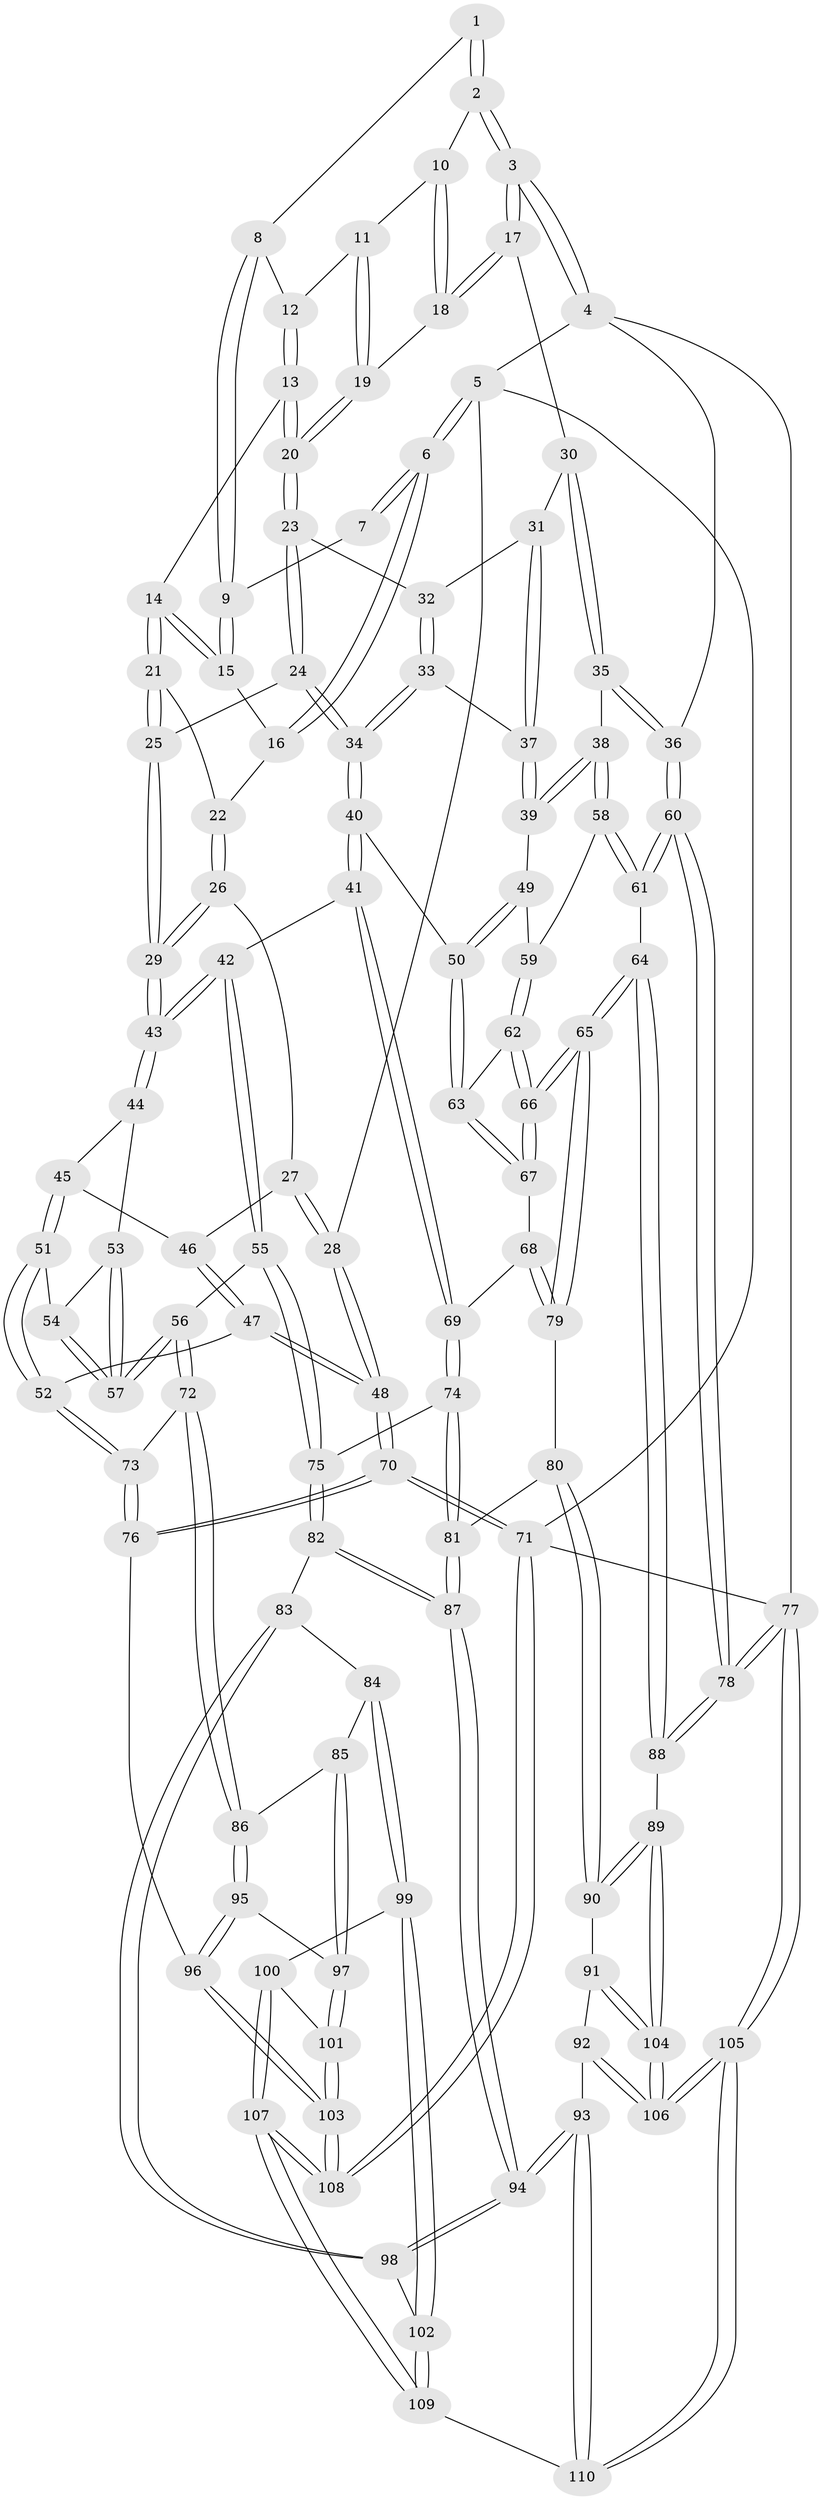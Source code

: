 // coarse degree distribution, {5: 0.21212121212121213, 11: 0.030303030303030304, 2: 0.12121212121212122, 3: 0.12121212121212122, 6: 0.12121212121212122, 4: 0.3939393939393939}
// Generated by graph-tools (version 1.1) at 2025/21/03/04/25 18:21:15]
// undirected, 110 vertices, 272 edges
graph export_dot {
graph [start="1"]
  node [color=gray90,style=filled];
  1 [pos="+0.6453767695038054+0"];
  2 [pos="+1+0"];
  3 [pos="+1+0"];
  4 [pos="+1+0"];
  5 [pos="+0+0"];
  6 [pos="+0+0"];
  7 [pos="+0.3962884570657076+0"];
  8 [pos="+0.6092742721429169+0"];
  9 [pos="+0.45192702053625816+0.0930949905707072"];
  10 [pos="+0.8225000204592139+0.02570302414241799"];
  11 [pos="+0.7230810984840724+0.1412549412387903"];
  12 [pos="+0.6318229522630455+0.07061774659728279"];
  13 [pos="+0.5385909580457969+0.19098814388200627"];
  14 [pos="+0.4851016838717993+0.17098834694792273"];
  15 [pos="+0.4464355108764143+0.10683267701137523"];
  16 [pos="+0.28737092306831724+0.1145089597055065"];
  17 [pos="+0.8595337976790602+0.2751370916151294"];
  18 [pos="+0.8335073119359151+0.2576954942920304"];
  19 [pos="+0.7277519639906869+0.1981024599966377"];
  20 [pos="+0.6069329819713695+0.2734754433639027"];
  21 [pos="+0.4159770402415211+0.2589104239736943"];
  22 [pos="+0.29707766975025524+0.22060655706003302"];
  23 [pos="+0.6040665618296581+0.2933532972709195"];
  24 [pos="+0.5924140029966491+0.32430945231226316"];
  25 [pos="+0.42633787526617195+0.3217230383577293"];
  26 [pos="+0.24527079735339502+0.31440132789991815"];
  27 [pos="+0.08518424492030816+0.32950712242946595"];
  28 [pos="+0+0.20496913269190295"];
  29 [pos="+0.36041148784134197+0.42997732915497616"];
  30 [pos="+0.8603592510350568+0.2807544198702411"];
  31 [pos="+0.8388988778907226+0.32055040174145705"];
  32 [pos="+0.7239834694129089+0.33416268783258024"];
  33 [pos="+0.7077087268628494+0.4067015861988884"];
  34 [pos="+0.5998925112882463+0.42152261556831994"];
  35 [pos="+1+0.4102245622953871"];
  36 [pos="+1+0.43155178600132016"];
  37 [pos="+0.8135164281256849+0.41708460939802405"];
  38 [pos="+0.8807348950251581+0.4925203061586399"];
  39 [pos="+0.8142216980254154+0.4199953136386025"];
  40 [pos="+0.5792173865427576+0.48046264885179046"];
  41 [pos="+0.5575824858941218+0.4967317132374853"];
  42 [pos="+0.4139167626319026+0.5194210304345575"];
  43 [pos="+0.3642524988250752+0.4496847226863027"];
  44 [pos="+0.22936003530401025+0.48284220964654984"];
  45 [pos="+0.16575117294839156+0.4624320134368087"];
  46 [pos="+0.1395882240355444+0.43052602818465335"];
  47 [pos="+0.05411672834693935+0.5976053973636865"];
  48 [pos="+0+0.5653865024420529"];
  49 [pos="+0.7346522322309895+0.5146844149299387"];
  50 [pos="+0.7002849645559577+0.5341375609039966"];
  51 [pos="+0.1392189560386175+0.5871877741389397"];
  52 [pos="+0.10253188297134155+0.612080330705561"];
  53 [pos="+0.22304359499076304+0.5241104896304668"];
  54 [pos="+0.15880191419372292+0.5854935215827323"];
  55 [pos="+0.37648897556340993+0.6221722136871255"];
  56 [pos="+0.312079459152163+0.6325358712598299"];
  57 [pos="+0.2673881513458902+0.6088161674836412"];
  58 [pos="+0.8794592266387274+0.5151718548104921"];
  59 [pos="+0.8275565268997951+0.5556894356402388"];
  60 [pos="+1+0.6289251182339174"];
  61 [pos="+0.9210919715338732+0.5800615572194311"];
  62 [pos="+0.8147729851663588+0.5808506809702764"];
  63 [pos="+0.7136652530999182+0.5703143429229667"];
  64 [pos="+0.8494614314763385+0.7168709219102699"];
  65 [pos="+0.830666809275226+0.7058267248282053"];
  66 [pos="+0.8151045046236112+0.6714079442983704"];
  67 [pos="+0.7147753705266455+0.5962031459641993"];
  68 [pos="+0.6669255977128373+0.6675752017694743"];
  69 [pos="+0.5921645780310069+0.6241026204576285"];
  70 [pos="+0+0.7535831631467814"];
  71 [pos="+0+1"];
  72 [pos="+0.17786927768633548+0.7414375793371556"];
  73 [pos="+0.15805541790812058+0.7299006821337726"];
  74 [pos="+0.5477911974338876+0.6894083657845459"];
  75 [pos="+0.39527550945423384+0.6655957633346204"];
  76 [pos="+0+0.7940763155035211"];
  77 [pos="+1+1"];
  78 [pos="+1+0.8221357407640403"];
  79 [pos="+0.6837015898953663+0.7236582063520332"];
  80 [pos="+0.6814554589810594+0.7272103810940455"];
  81 [pos="+0.579923983233118+0.7615640848654038"];
  82 [pos="+0.39728694826757527+0.7167689246224346"];
  83 [pos="+0.3770360515958848+0.7631377934143944"];
  84 [pos="+0.37222452934341704+0.7701313241239863"];
  85 [pos="+0.3552248539144527+0.7710999364529632"];
  86 [pos="+0.17804783832842044+0.741906787683188"];
  87 [pos="+0.5495364203859985+0.8181893437116786"];
  88 [pos="+0.880696465377616+0.7614492361687177"];
  89 [pos="+0.8404786418870829+0.8173289065436903"];
  90 [pos="+0.7020381842635603+0.8262201681180362"];
  91 [pos="+0.6887107356967431+0.8499044390635438"];
  92 [pos="+0.6751331382590932+0.8614767840727326"];
  93 [pos="+0.5542944611053984+0.8848662356712799"];
  94 [pos="+0.5539838764055245+0.8842671922798275"];
  95 [pos="+0.18465674738697224+0.7755144667005863"];
  96 [pos="+0.08423356705243751+0.8819480078371157"];
  97 [pos="+0.21194792472490306+0.8149593021712874"];
  98 [pos="+0.48558785255901127+0.8705602652122345"];
  99 [pos="+0.34691596753351106+0.8807435489973935"];
  100 [pos="+0.2380875058792575+0.8706244782996981"];
  101 [pos="+0.23314631898410343+0.8666685865311559"];
  102 [pos="+0.34848187707377093+0.8831488563293077"];
  103 [pos="+0.10236037207588713+0.9350855010000965"];
  104 [pos="+0.8179016623126751+0.9355266420183569"];
  105 [pos="+0.8371700607063122+1"];
  106 [pos="+0.8339679473059749+1"];
  107 [pos="+0.20434812422401516+1"];
  108 [pos="+0.036742674193343594+1"];
  109 [pos="+0.4120500072891474+1"];
  110 [pos="+0.5299059001147202+1"];
  1 -- 2;
  1 -- 2;
  1 -- 8;
  2 -- 3;
  2 -- 3;
  2 -- 10;
  3 -- 4;
  3 -- 4;
  3 -- 17;
  3 -- 17;
  4 -- 5;
  4 -- 36;
  4 -- 77;
  5 -- 6;
  5 -- 6;
  5 -- 28;
  5 -- 71;
  6 -- 7;
  6 -- 7;
  6 -- 16;
  6 -- 16;
  7 -- 9;
  8 -- 9;
  8 -- 9;
  8 -- 12;
  9 -- 15;
  9 -- 15;
  10 -- 11;
  10 -- 18;
  10 -- 18;
  11 -- 12;
  11 -- 19;
  11 -- 19;
  12 -- 13;
  12 -- 13;
  13 -- 14;
  13 -- 20;
  13 -- 20;
  14 -- 15;
  14 -- 15;
  14 -- 21;
  14 -- 21;
  15 -- 16;
  16 -- 22;
  17 -- 18;
  17 -- 18;
  17 -- 30;
  18 -- 19;
  19 -- 20;
  19 -- 20;
  20 -- 23;
  20 -- 23;
  21 -- 22;
  21 -- 25;
  21 -- 25;
  22 -- 26;
  22 -- 26;
  23 -- 24;
  23 -- 24;
  23 -- 32;
  24 -- 25;
  24 -- 34;
  24 -- 34;
  25 -- 29;
  25 -- 29;
  26 -- 27;
  26 -- 29;
  26 -- 29;
  27 -- 28;
  27 -- 28;
  27 -- 46;
  28 -- 48;
  28 -- 48;
  29 -- 43;
  29 -- 43;
  30 -- 31;
  30 -- 35;
  30 -- 35;
  31 -- 32;
  31 -- 37;
  31 -- 37;
  32 -- 33;
  32 -- 33;
  33 -- 34;
  33 -- 34;
  33 -- 37;
  34 -- 40;
  34 -- 40;
  35 -- 36;
  35 -- 36;
  35 -- 38;
  36 -- 60;
  36 -- 60;
  37 -- 39;
  37 -- 39;
  38 -- 39;
  38 -- 39;
  38 -- 58;
  38 -- 58;
  39 -- 49;
  40 -- 41;
  40 -- 41;
  40 -- 50;
  41 -- 42;
  41 -- 69;
  41 -- 69;
  42 -- 43;
  42 -- 43;
  42 -- 55;
  42 -- 55;
  43 -- 44;
  43 -- 44;
  44 -- 45;
  44 -- 53;
  45 -- 46;
  45 -- 51;
  45 -- 51;
  46 -- 47;
  46 -- 47;
  47 -- 48;
  47 -- 48;
  47 -- 52;
  48 -- 70;
  48 -- 70;
  49 -- 50;
  49 -- 50;
  49 -- 59;
  50 -- 63;
  50 -- 63;
  51 -- 52;
  51 -- 52;
  51 -- 54;
  52 -- 73;
  52 -- 73;
  53 -- 54;
  53 -- 57;
  53 -- 57;
  54 -- 57;
  54 -- 57;
  55 -- 56;
  55 -- 75;
  55 -- 75;
  56 -- 57;
  56 -- 57;
  56 -- 72;
  56 -- 72;
  58 -- 59;
  58 -- 61;
  58 -- 61;
  59 -- 62;
  59 -- 62;
  60 -- 61;
  60 -- 61;
  60 -- 78;
  60 -- 78;
  61 -- 64;
  62 -- 63;
  62 -- 66;
  62 -- 66;
  63 -- 67;
  63 -- 67;
  64 -- 65;
  64 -- 65;
  64 -- 88;
  64 -- 88;
  65 -- 66;
  65 -- 66;
  65 -- 79;
  65 -- 79;
  66 -- 67;
  66 -- 67;
  67 -- 68;
  68 -- 69;
  68 -- 79;
  68 -- 79;
  69 -- 74;
  69 -- 74;
  70 -- 71;
  70 -- 71;
  70 -- 76;
  70 -- 76;
  71 -- 108;
  71 -- 108;
  71 -- 77;
  72 -- 73;
  72 -- 86;
  72 -- 86;
  73 -- 76;
  73 -- 76;
  74 -- 75;
  74 -- 81;
  74 -- 81;
  75 -- 82;
  75 -- 82;
  76 -- 96;
  77 -- 78;
  77 -- 78;
  77 -- 105;
  77 -- 105;
  78 -- 88;
  78 -- 88;
  79 -- 80;
  80 -- 81;
  80 -- 90;
  80 -- 90;
  81 -- 87;
  81 -- 87;
  82 -- 83;
  82 -- 87;
  82 -- 87;
  83 -- 84;
  83 -- 98;
  83 -- 98;
  84 -- 85;
  84 -- 99;
  84 -- 99;
  85 -- 86;
  85 -- 97;
  85 -- 97;
  86 -- 95;
  86 -- 95;
  87 -- 94;
  87 -- 94;
  88 -- 89;
  89 -- 90;
  89 -- 90;
  89 -- 104;
  89 -- 104;
  90 -- 91;
  91 -- 92;
  91 -- 104;
  91 -- 104;
  92 -- 93;
  92 -- 106;
  92 -- 106;
  93 -- 94;
  93 -- 94;
  93 -- 110;
  93 -- 110;
  94 -- 98;
  94 -- 98;
  95 -- 96;
  95 -- 96;
  95 -- 97;
  96 -- 103;
  96 -- 103;
  97 -- 101;
  97 -- 101;
  98 -- 102;
  99 -- 100;
  99 -- 102;
  99 -- 102;
  100 -- 101;
  100 -- 107;
  100 -- 107;
  101 -- 103;
  101 -- 103;
  102 -- 109;
  102 -- 109;
  103 -- 108;
  103 -- 108;
  104 -- 106;
  104 -- 106;
  105 -- 106;
  105 -- 106;
  105 -- 110;
  105 -- 110;
  107 -- 108;
  107 -- 108;
  107 -- 109;
  107 -- 109;
  109 -- 110;
}
